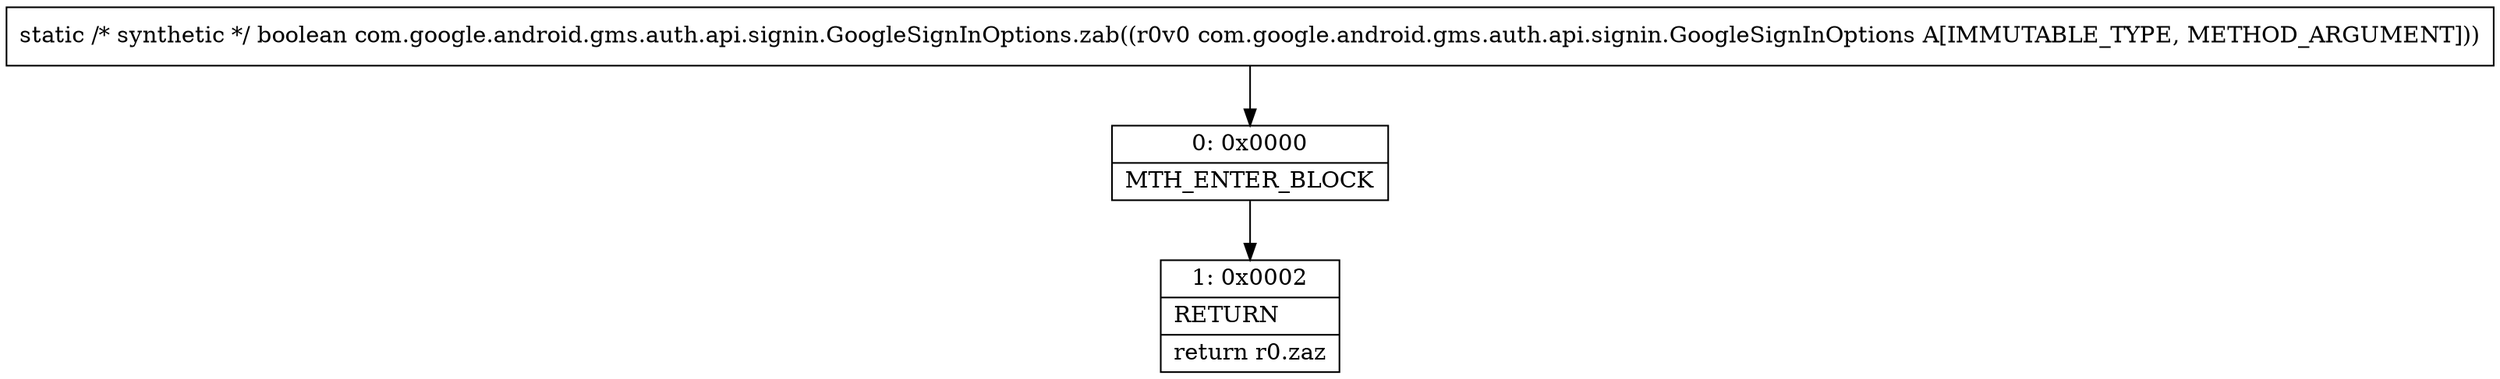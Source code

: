 digraph "CFG forcom.google.android.gms.auth.api.signin.GoogleSignInOptions.zab(Lcom\/google\/android\/gms\/auth\/api\/signin\/GoogleSignInOptions;)Z" {
Node_0 [shape=record,label="{0\:\ 0x0000|MTH_ENTER_BLOCK\l}"];
Node_1 [shape=record,label="{1\:\ 0x0002|RETURN\l|return r0.zaz\l}"];
MethodNode[shape=record,label="{static \/* synthetic *\/ boolean com.google.android.gms.auth.api.signin.GoogleSignInOptions.zab((r0v0 com.google.android.gms.auth.api.signin.GoogleSignInOptions A[IMMUTABLE_TYPE, METHOD_ARGUMENT])) }"];
MethodNode -> Node_0;
Node_0 -> Node_1;
}

